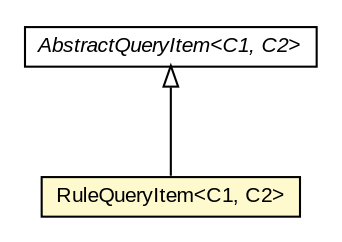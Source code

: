 #!/usr/local/bin/dot
#
# Class diagram 
# Generated by UMLGraph version 5.3 (http://www.umlgraph.org/)
#

digraph G {
	edge [fontname="arial",fontsize=10,labelfontname="arial",labelfontsize=10];
	node [fontname="arial",fontsize=10,shape=plaintext];
	nodesep=0.25;
	ranksep=0.5;
	// context.arch.discoverer.query.RuleQueryItem<C1, C2>
	c113574 [label=<<table title="context.arch.discoverer.query.RuleQueryItem" border="0" cellborder="1" cellspacing="0" cellpadding="2" port="p" bgcolor="lemonChiffon" href="./RuleQueryItem.html">
		<tr><td><table border="0" cellspacing="0" cellpadding="1">
<tr><td align="center" balign="center"> RuleQueryItem&lt;C1, C2&gt; </td></tr>
		</table></td></tr>
		</table>>, fontname="arial", fontcolor="black", fontsize=10.0];
	// context.arch.discoverer.query.AbstractQueryItem<C1, C2>
	c113586 [label=<<table title="context.arch.discoverer.query.AbstractQueryItem" border="0" cellborder="1" cellspacing="0" cellpadding="2" port="p" href="./AbstractQueryItem.html">
		<tr><td><table border="0" cellspacing="0" cellpadding="1">
<tr><td align="center" balign="center"><font face="arial italic"> AbstractQueryItem&lt;C1, C2&gt; </font></td></tr>
		</table></td></tr>
		</table>>, fontname="arial", fontcolor="black", fontsize=10.0];
	//context.arch.discoverer.query.RuleQueryItem<C1, C2> extends context.arch.discoverer.query.AbstractQueryItem<C1, C2>
	c113586:p -> c113574:p [dir=back,arrowtail=empty];
}

